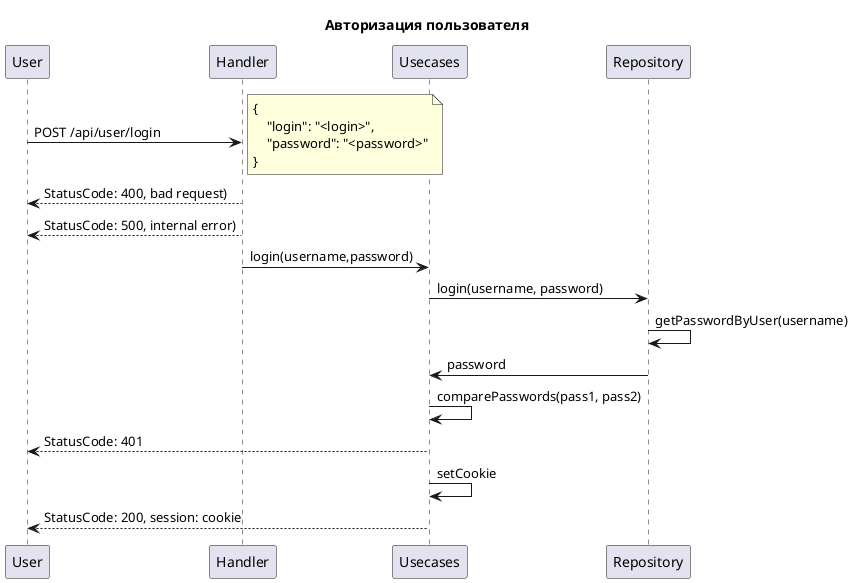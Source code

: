 @startuml
title
Авторизация пользователя
end title
User -> Handler: POST /api/user/login
note right
{
    "login": "<login>",
    "password": "<password>"
}
end note
Handler --> User: StatusCode: 400, bad request)
Handler --> User: StatusCode: 500, internal error)
Handler -> Usecases: login(username,password)

Usecases -> Repository: login(username, password)
Repository -> Repository: getPasswordByUser(username)
Repository -> Usecases: password
Usecases -> Usecases: comparePasswords(pass1, pass2)
Usecases --> User: StatusCode: 401
Usecases -> Usecases: setCookie
Usecases --> User: StatusCode: 200, session: cookie

@enduml
